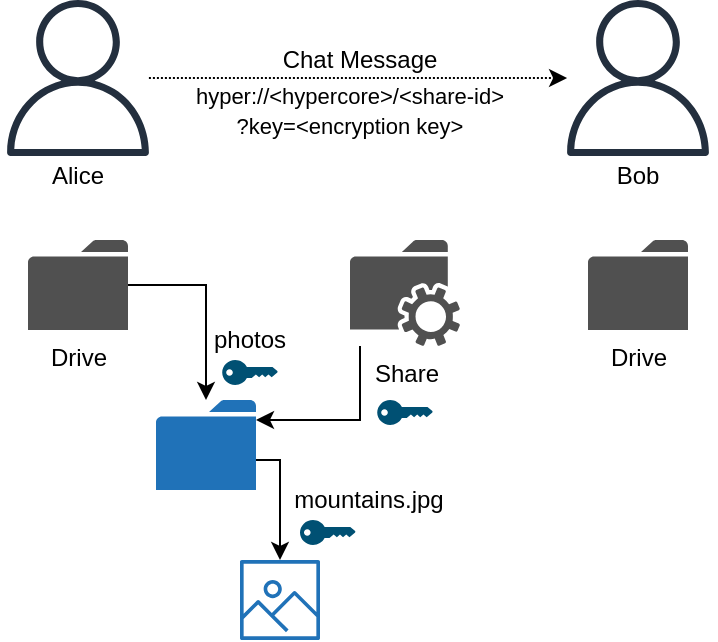 <mxfile version="14.1.8" type="device"><diagram id="g3J1ekXGROOLExW3GLxt" name="Seite-1"><mxGraphModel dx="622" dy="553" grid="1" gridSize="10" guides="1" tooltips="1" connect="1" arrows="1" fold="1" page="1" pageScale="1" pageWidth="827" pageHeight="1169" math="0" shadow="0"><root><mxCell id="0"/><mxCell id="1" parent="0"/><mxCell id="9QumGsT66zy5JGcqnrbD-7" style="edgeStyle=orthogonalEdgeStyle;rounded=0;orthogonalLoop=1;jettySize=auto;html=1;dashed=1;dashPattern=1 1;" edge="1" parent="1" source="epE2G2SlUqCjJAG2-Jjr-4" target="epE2G2SlUqCjJAG2-Jjr-16"><mxGeometry relative="1" as="geometry"/></mxCell><mxCell id="epE2G2SlUqCjJAG2-Jjr-4" value="" style="outlineConnect=0;fontColor=#232F3E;gradientColor=none;fillColor=#232F3E;strokeColor=none;dashed=0;verticalLabelPosition=bottom;verticalAlign=top;align=center;html=1;fontSize=12;fontStyle=0;aspect=fixed;pointerEvents=1;shape=mxgraph.aws4.user;" parent="1" vertex="1"><mxGeometry x="120" y="200" width="78" height="78" as="geometry"/></mxCell><mxCell id="epE2G2SlUqCjJAG2-Jjr-5" value="Alice" style="text;html=1;strokeColor=none;fillColor=none;align=center;verticalAlign=middle;whiteSpace=wrap;rounded=0;" parent="1" vertex="1"><mxGeometry x="139" y="278" width="40" height="20" as="geometry"/></mxCell><mxCell id="epE2G2SlUqCjJAG2-Jjr-10" style="edgeStyle=orthogonalEdgeStyle;rounded=0;orthogonalLoop=1;jettySize=auto;html=1;" parent="1" source="epE2G2SlUqCjJAG2-Jjr-8" target="epE2G2SlUqCjJAG2-Jjr-9" edge="1"><mxGeometry relative="1" as="geometry"><Array as="points"><mxPoint x="223" y="343"/></Array></mxGeometry></mxCell><mxCell id="epE2G2SlUqCjJAG2-Jjr-8" value="Drive" style="pointerEvents=1;shadow=0;dashed=0;html=1;strokeColor=none;fillColor=#505050;labelPosition=center;verticalLabelPosition=bottom;verticalAlign=top;outlineConnect=0;align=center;shape=mxgraph.office.concepts.folder;" parent="1" vertex="1"><mxGeometry x="134" y="320" width="50" height="45" as="geometry"/></mxCell><mxCell id="epE2G2SlUqCjJAG2-Jjr-12" style="edgeStyle=orthogonalEdgeStyle;rounded=0;orthogonalLoop=1;jettySize=auto;html=1;" parent="1" source="epE2G2SlUqCjJAG2-Jjr-9" target="epE2G2SlUqCjJAG2-Jjr-11" edge="1"><mxGeometry relative="1" as="geometry"><mxPoint x="260" y="445" as="sourcePoint"/><Array as="points"><mxPoint x="260" y="430"/></Array></mxGeometry></mxCell><mxCell id="epE2G2SlUqCjJAG2-Jjr-9" value="" style="pointerEvents=1;shadow=0;dashed=0;html=1;strokeColor=none;labelPosition=center;verticalLabelPosition=bottom;verticalAlign=top;outlineConnect=0;align=center;shape=mxgraph.office.concepts.folder;fillColor=#2072B8;" parent="1" vertex="1"><mxGeometry x="198" y="400" width="50" height="45" as="geometry"/></mxCell><mxCell id="epE2G2SlUqCjJAG2-Jjr-11" value="" style="outlineConnect=0;fontColor=#232F3E;gradientColor=none;strokeColor=none;dashed=0;verticalLabelPosition=bottom;verticalAlign=top;align=center;html=1;fontSize=12;fontStyle=0;aspect=fixed;pointerEvents=1;shape=mxgraph.aws4.container_registry_image;fillColor=#2072B8;" parent="1" vertex="1"><mxGeometry x="240" y="480" width="40" height="40" as="geometry"/></mxCell><mxCell id="epE2G2SlUqCjJAG2-Jjr-14" value="photos" style="text;html=1;strokeColor=none;fillColor=none;align=center;verticalAlign=middle;whiteSpace=wrap;rounded=0;" parent="1" vertex="1"><mxGeometry x="220" y="360" width="50" height="20" as="geometry"/></mxCell><mxCell id="epE2G2SlUqCjJAG2-Jjr-15" value="mountains.jpg" style="text;html=1;strokeColor=none;fillColor=none;align=center;verticalAlign=middle;whiteSpace=wrap;rounded=0;" parent="1" vertex="1"><mxGeometry x="258.89" y="440" width="91.11" height="20" as="geometry"/></mxCell><mxCell id="epE2G2SlUqCjJAG2-Jjr-16" value="" style="outlineConnect=0;fontColor=#232F3E;gradientColor=none;fillColor=#232F3E;strokeColor=none;dashed=0;verticalLabelPosition=bottom;verticalAlign=top;align=center;html=1;fontSize=12;fontStyle=0;aspect=fixed;pointerEvents=1;shape=mxgraph.aws4.user;" parent="1" vertex="1"><mxGeometry x="400" y="200" width="78" height="78" as="geometry"/></mxCell><mxCell id="epE2G2SlUqCjJAG2-Jjr-17" value="Bob" style="text;html=1;strokeColor=none;fillColor=none;align=center;verticalAlign=middle;whiteSpace=wrap;rounded=0;" parent="1" vertex="1"><mxGeometry x="419" y="278" width="40" height="20" as="geometry"/></mxCell><mxCell id="epE2G2SlUqCjJAG2-Jjr-18" value="Drive" style="pointerEvents=1;shadow=0;dashed=0;html=1;strokeColor=none;fillColor=#505050;labelPosition=center;verticalLabelPosition=bottom;verticalAlign=top;outlineConnect=0;align=center;shape=mxgraph.office.concepts.folder;" parent="1" vertex="1"><mxGeometry x="414" y="320" width="50" height="45" as="geometry"/></mxCell><mxCell id="9QumGsT66zy5JGcqnrbD-1" value="" style="points=[[0,0.5,0],[0.24,0,0],[0.5,0.28,0],[0.995,0.475,0],[0.5,0.72,0],[0.24,1,0]];verticalLabelPosition=bottom;html=1;verticalAlign=top;aspect=fixed;align=center;pointerEvents=1;shape=mxgraph.cisco19.key;fillColor=#005073;strokeColor=none;" vertex="1" parent="1"><mxGeometry x="308.61" y="400" width="27.78" height="12.5" as="geometry"/></mxCell><mxCell id="9QumGsT66zy5JGcqnrbD-2" value="" style="points=[[0,0.5,0],[0.24,0,0],[0.5,0.28,0],[0.995,0.475,0],[0.5,0.72,0],[0.24,1,0]];verticalLabelPosition=bottom;html=1;verticalAlign=top;aspect=fixed;align=center;pointerEvents=1;shape=mxgraph.cisco19.key;fillColor=#005073;strokeColor=none;" vertex="1" parent="1"><mxGeometry x="270" y="460" width="27.78" height="12.5" as="geometry"/></mxCell><mxCell id="9QumGsT66zy5JGcqnrbD-5" style="edgeStyle=orthogonalEdgeStyle;rounded=0;orthogonalLoop=1;jettySize=auto;html=1;" edge="1" parent="1" source="9QumGsT66zy5JGcqnrbD-4" target="epE2G2SlUqCjJAG2-Jjr-9"><mxGeometry relative="1" as="geometry"><Array as="points"><mxPoint x="300" y="410"/></Array></mxGeometry></mxCell><mxCell id="9QumGsT66zy5JGcqnrbD-4" value="Share" style="pointerEvents=1;shadow=0;dashed=0;html=1;strokeColor=none;fillColor=#505050;labelPosition=center;verticalLabelPosition=bottom;verticalAlign=top;outlineConnect=0;align=center;shape=mxgraph.office.services.network_file_share_service;" vertex="1" parent="1"><mxGeometry x="295" y="320" width="55" height="53" as="geometry"/></mxCell><mxCell id="9QumGsT66zy5JGcqnrbD-6" value="" style="points=[[0,0.5,0],[0.24,0,0],[0.5,0.28,0],[0.995,0.475,0],[0.5,0.72,0],[0.24,1,0]];verticalLabelPosition=bottom;html=1;verticalAlign=top;aspect=fixed;align=center;pointerEvents=1;shape=mxgraph.cisco19.key;fillColor=#005073;strokeColor=none;" vertex="1" parent="1"><mxGeometry x="231.11" y="380" width="27.78" height="12.5" as="geometry"/></mxCell><mxCell id="9QumGsT66zy5JGcqnrbD-8" value="&lt;font style=&quot;font-size: 11px&quot;&gt;hyper://&amp;lt;hypercore&amp;gt;/&amp;lt;share-id&amp;gt;&lt;br&gt;?key=&amp;lt;encryption key&amp;gt;&lt;/font&gt;" style="text;html=1;strokeColor=none;fillColor=none;align=center;verticalAlign=middle;whiteSpace=wrap;rounded=0;" vertex="1" parent="1"><mxGeometry x="200" y="240" width="190" height="30" as="geometry"/></mxCell><mxCell id="9QumGsT66zy5JGcqnrbD-9" value="Chat Message" style="text;html=1;strokeColor=none;fillColor=none;align=center;verticalAlign=middle;whiteSpace=wrap;rounded=0;" vertex="1" parent="1"><mxGeometry x="200" y="220" width="200" height="20" as="geometry"/></mxCell></root></mxGraphModel></diagram></mxfile>